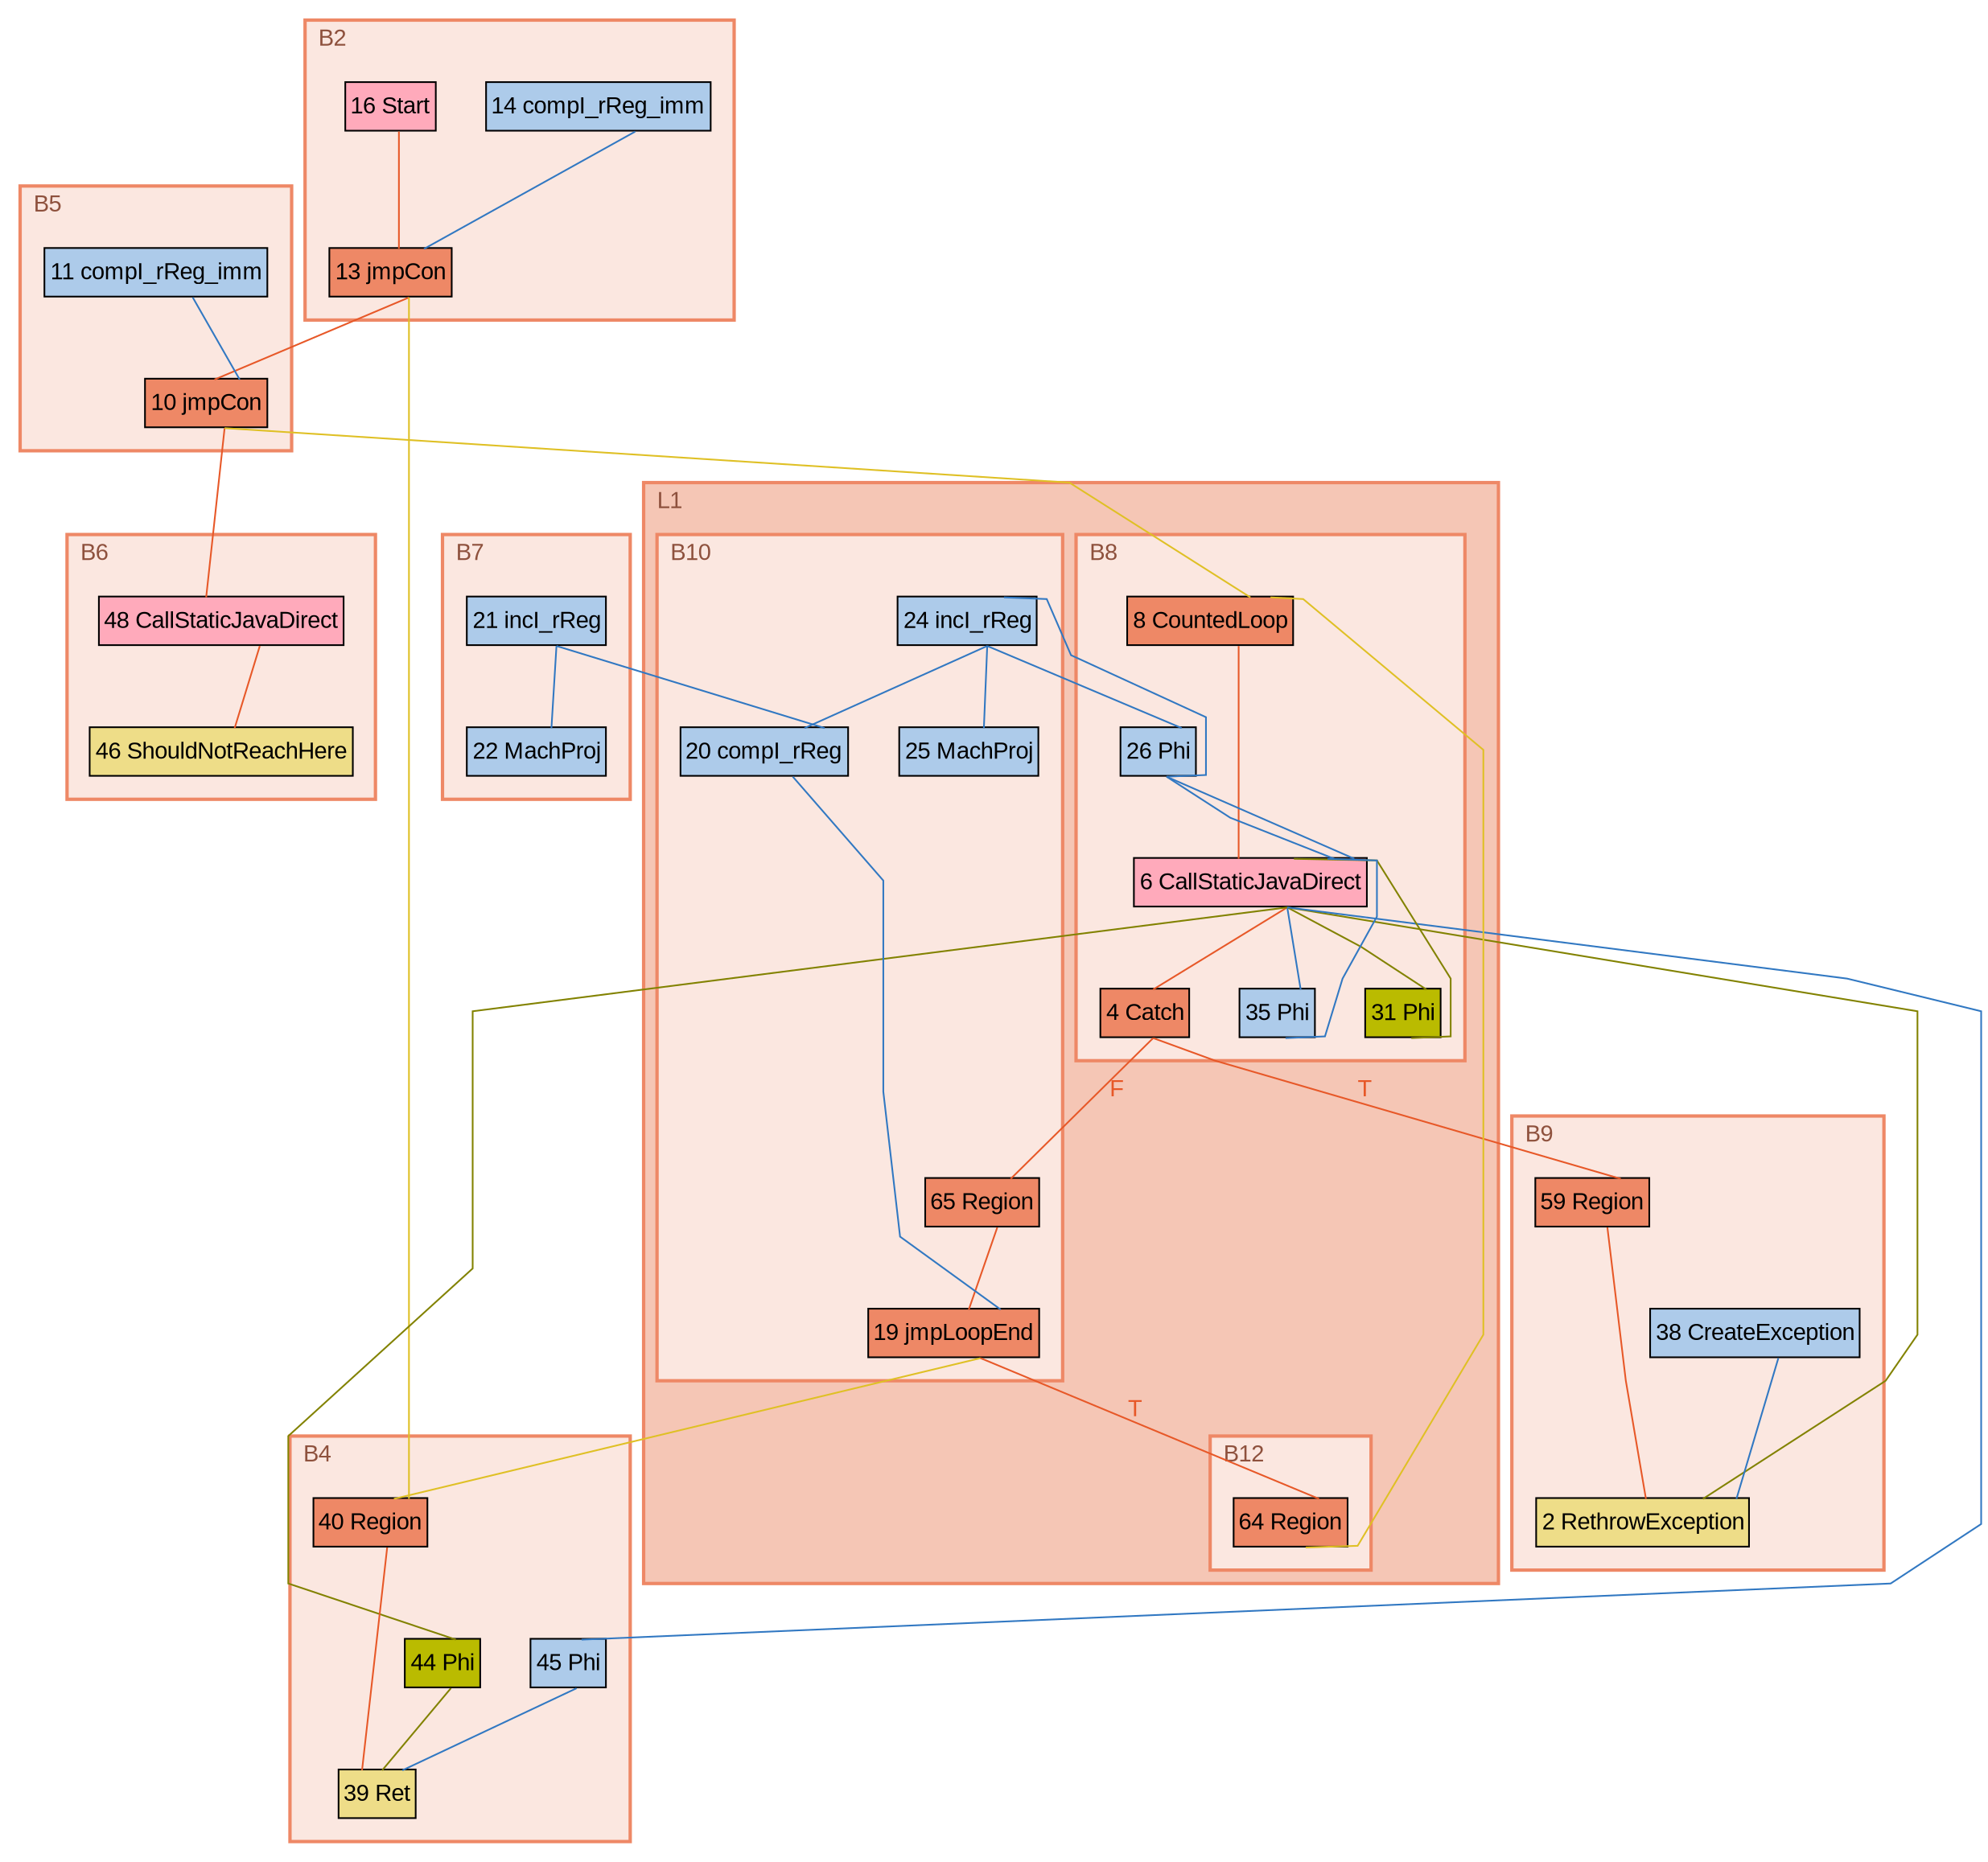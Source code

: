 digraph {
	graph [fontname=arial]
	node [fontname=arial]
	edge [fontname=arial]
	16 [label=<<TABLE COLOR="#000000" BGCOLOR="#ffaabb" BORDER="1" CELLBORDER="0" CELLSPACING="0" CELLPADDING="2"><TR><TD></TD><TD PORT="pin0"></TD><TD></TD></TR><TR><TD COLSPAN="3">16 Start</TD></TR><TR><TD></TD><TD PORT="pout" COLSPAN="1"></TD><TD></TD></TR></TABLE>> fontcolor="#000000" height=0.0 margin=0.08 penwidth=2 shape=plaintext style="" width=0.0]
	13 [label=<<TABLE COLOR="#000000" BGCOLOR="#ee8866" BORDER="1" CELLBORDER="0" CELLSPACING="0" CELLPADDING="2"><TR><TD></TD><TD PORT="pin0"></TD><TD PORT="pin1"></TD><TD></TD></TR><TR><TD COLSPAN="4">13 jmpCon</TD></TR><TR><TD></TD><TD PORT="pout" COLSPAN="2"></TD><TD></TD></TR></TABLE>> fontcolor="#000000" height=0.0 margin=0.08 penwidth=2 shape=plaintext style="" width=0.0]
	10 [label=<<TABLE COLOR="#000000" BGCOLOR="#ee8866" BORDER="1" CELLBORDER="0" CELLSPACING="0" CELLPADDING="2"><TR><TD></TD><TD PORT="pin0"></TD><TD PORT="pin1"></TD><TD></TD></TR><TR><TD COLSPAN="4">10 jmpCon</TD></TR><TR><TD></TD><TD PORT="pout" COLSPAN="2"></TD><TD></TD></TR></TABLE>> fontcolor="#000000" height=0.0 margin=0.08 penwidth=2 shape=plaintext style="" width=0.0]
	48 [label=<<TABLE COLOR="#000000" BGCOLOR="#ffaabb" BORDER="1" CELLBORDER="0" CELLSPACING="0" CELLPADDING="2"><TR><TD></TD><TD PORT="pin0"></TD><TD PORT="pin1"></TD><TD PORT="pin2"></TD><TD PORT="pin3"></TD><TD PORT="pin4"></TD><TD PORT="pin5"></TD><TD PORT="pin6"></TD><TD PORT="pin7"></TD><TD PORT="pin8"></TD><TD PORT="pin9"></TD><TD PORT="pin10"></TD><TD></TD></TR><TR><TD COLSPAN="13">48 CallStaticJavaDirect</TD></TR><TR><TD></TD><TD PORT="pout" COLSPAN="11"></TD><TD></TD></TR></TABLE>> fontcolor="#000000" height=0.0 margin=0.08 penwidth=2 shape=plaintext style="" width=0.0]
	46 [label=<<TABLE COLOR="#000000" BGCOLOR="#eedd88" BORDER="1" CELLBORDER="0" CELLSPACING="0" CELLPADDING="2"><TR><TD></TD><TD PORT="pin0"></TD><TD PORT="pin1"></TD><TD PORT="pin2"></TD><TD PORT="pin3"></TD><TD PORT="pin4"></TD><TD></TD></TR><TR><TD COLSPAN="7">46 ShouldNotReachHere</TD></TR><TR><TD></TD><TD PORT="pout" COLSPAN="5"></TD><TD></TD></TR></TABLE>> fontcolor="#000000" height=0.0 margin=0.08 penwidth=2 shape=plaintext style="" width=0.0]
	8 [label=<<TABLE COLOR="#000000" BGCOLOR="#ee8866" BORDER="1" CELLBORDER="0" CELLSPACING="0" CELLPADDING="2"><TR><TD></TD><TD PORT="pin0"></TD><TD PORT="pin1"></TD><TD PORT="pin2"></TD><TD></TD></TR><TR><TD COLSPAN="5">8 CountedLoop</TD></TR><TR><TD></TD><TD PORT="pout" COLSPAN="3"></TD><TD></TD></TR></TABLE>> fontcolor="#000000" height=0.0 margin=0.08 penwidth=2 shape=plaintext style="" width=0.0]
	6 [label=<<TABLE COLOR="#000000" BGCOLOR="#ffaabb" BORDER="1" CELLBORDER="0" CELLSPACING="0" CELLPADDING="2"><TR><TD></TD><TD PORT="pin0"></TD><TD PORT="pin1"></TD><TD PORT="pin2"></TD><TD PORT="pin3"></TD><TD PORT="pin4"></TD><TD PORT="pin5"></TD><TD PORT="pin6"></TD><TD PORT="pin7"></TD><TD PORT="pin8"></TD><TD PORT="pin9"></TD><TD></TD></TR><TR><TD COLSPAN="12">6 CallStaticJavaDirect</TD></TR><TR><TD></TD><TD PORT="pout" COLSPAN="10"></TD><TD></TD></TR></TABLE>> fontcolor="#000000" height=0.0 margin=0.08 penwidth=2 shape=plaintext style="" width=0.0]
	2 [label=<<TABLE COLOR="#000000" BGCOLOR="#eedd88" BORDER="1" CELLBORDER="0" CELLSPACING="0" CELLPADDING="2"><TR><TD></TD><TD PORT="pin0"></TD><TD PORT="pin1"></TD><TD PORT="pin2"></TD><TD PORT="pin3"></TD><TD PORT="pin4"></TD><TD PORT="pin5"></TD><TD></TD></TR><TR><TD COLSPAN="8">2 RethrowException</TD></TR><TR><TD></TD><TD PORT="pout" COLSPAN="6"></TD><TD></TD></TR></TABLE>> fontcolor="#000000" height=0.0 margin=0.08 penwidth=2 shape=plaintext style="" width=0.0]
	4 [label=<<TABLE COLOR="#000000" BGCOLOR="#ee8866" BORDER="1" CELLBORDER="0" CELLSPACING="0" CELLPADDING="2"><TR><TD></TD><TD PORT="pin0"></TD><TD></TD></TR><TR><TD COLSPAN="3">4 Catch</TD></TR><TR><TD></TD><TD PORT="pout" COLSPAN="1"></TD><TD></TD></TR></TABLE>> fontcolor="#000000" height=0.0 margin=0.08 penwidth=2 shape=plaintext style="" width=0.0]
	59 [label=<<TABLE COLOR="#000000" BGCOLOR="#ee8866" BORDER="1" CELLBORDER="0" CELLSPACING="0" CELLPADDING="2"><TR><TD></TD><TD PORT="pin0"></TD><TD PORT="pin1"></TD><TD></TD></TR><TR><TD COLSPAN="4">59 Region</TD></TR><TR><TD></TD><TD PORT="pout" COLSPAN="2"></TD><TD></TD></TR></TABLE>> fontcolor="#000000" height=0.0 margin=0.08 penwidth=2 shape=plaintext style="" width=0.0]
	65 [label=<<TABLE COLOR="#000000" BGCOLOR="#ee8866" BORDER="1" CELLBORDER="0" CELLSPACING="0" CELLPADDING="2"><TR><TD></TD><TD PORT="pin0"></TD><TD PORT="pin1"></TD><TD></TD></TR><TR><TD COLSPAN="4">65 Region</TD></TR><TR><TD></TD><TD PORT="pout" COLSPAN="2"></TD><TD></TD></TR></TABLE>> fontcolor="#000000" height=0.0 margin=0.08 penwidth=2 shape=plaintext style="" width=0.0]
	19 [label=<<TABLE COLOR="#000000" BGCOLOR="#ee8866" BORDER="1" CELLBORDER="0" CELLSPACING="0" CELLPADDING="2"><TR><TD></TD><TD PORT="pin0"></TD><TD PORT="pin1"></TD><TD></TD></TR><TR><TD COLSPAN="4">19 jmpLoopEnd</TD></TR><TR><TD></TD><TD PORT="pout" COLSPAN="2"></TD><TD></TD></TR></TABLE>> fontcolor="#000000" height=0.0 margin=0.08 penwidth=2 shape=plaintext style="" width=0.0]
	40 [label=<<TABLE COLOR="#000000" BGCOLOR="#ee8866" BORDER="1" CELLBORDER="0" CELLSPACING="0" CELLPADDING="2"><TR><TD></TD><TD PORT="pin0"></TD><TD PORT="pin1"></TD><TD PORT="pin2"></TD><TD></TD></TR><TR><TD COLSPAN="5">40 Region</TD></TR><TR><TD></TD><TD PORT="pout" COLSPAN="3"></TD><TD></TD></TR></TABLE>> fontcolor="#000000" height=0.0 margin=0.08 penwidth=2 shape=plaintext style="" width=0.0]
	39 [label=<<TABLE COLOR="#000000" BGCOLOR="#eedd88" BORDER="1" CELLBORDER="0" CELLSPACING="0" CELLPADDING="2"><TR><TD></TD><TD PORT="pin0"></TD><TD PORT="pin1"></TD><TD PORT="pin2"></TD><TD PORT="pin3"></TD><TD PORT="pin4"></TD><TD PORT="pin5"></TD><TD></TD></TR><TR><TD COLSPAN="8">39 Ret</TD></TR><TR><TD></TD><TD PORT="pout" COLSPAN="6"></TD><TD></TD></TR></TABLE>> fontcolor="#000000" height=0.0 margin=0.08 penwidth=2 shape=plaintext style="" width=0.0]
	64 [label=<<TABLE COLOR="#000000" BGCOLOR="#ee8866" BORDER="1" CELLBORDER="0" CELLSPACING="0" CELLPADDING="2"><TR><TD></TD><TD PORT="pin0"></TD><TD PORT="pin1"></TD><TD></TD></TR><TR><TD COLSPAN="4">64 Region</TD></TR><TR><TD></TD><TD PORT="pout" COLSPAN="2"></TD><TD></TD></TR></TABLE>> fontcolor="#000000" height=0.0 margin=0.08 penwidth=2 shape=plaintext style="" width=0.0]
	11 [label=<<TABLE COLOR="#000000" BGCOLOR="#adcbea" BORDER="1" CELLBORDER="0" CELLSPACING="0" CELLPADDING="2"><TR><TD></TD><TD PORT="pin0"></TD><TD PORT="pin1"></TD><TD></TD></TR><TR><TD COLSPAN="4">11 compI_rReg_imm</TD></TR><TR><TD></TD><TD PORT="pout" COLSPAN="2"></TD><TD></TD></TR></TABLE>> fontcolor="#000000" height=0.0 margin=0.08 penwidth=2 shape=plaintext style="" width=0.0]
	14 [label=<<TABLE COLOR="#000000" BGCOLOR="#adcbea" BORDER="1" CELLBORDER="0" CELLSPACING="0" CELLPADDING="2"><TR><TD></TD><TD PORT="pin0"></TD><TD PORT="pin1"></TD><TD></TD></TR><TR><TD COLSPAN="4">14 compI_rReg_imm</TD></TR><TR><TD></TD><TD PORT="pout" COLSPAN="2"></TD><TD></TD></TR></TABLE>> fontcolor="#000000" height=0.0 margin=0.08 penwidth=2 shape=plaintext style="" width=0.0]
	20 [label=<<TABLE COLOR="#000000" BGCOLOR="#adcbea" BORDER="1" CELLBORDER="0" CELLSPACING="0" CELLPADDING="2"><TR><TD></TD><TD PORT="pin0"></TD><TD PORT="pin1"></TD><TD PORT="pin2"></TD><TD></TD></TR><TR><TD COLSPAN="5">20 compI_rReg</TD></TR><TR><TD></TD><TD PORT="pout" COLSPAN="3"></TD><TD></TD></TR></TABLE>> fontcolor="#000000" height=0.0 margin=0.08 penwidth=2 shape=plaintext style="" width=0.0]
	21 [label=<<TABLE COLOR="#000000" BGCOLOR="#adcbea" BORDER="1" CELLBORDER="0" CELLSPACING="0" CELLPADDING="2"><TR><TD></TD><TD PORT="pin0"></TD><TD PORT="pin1"></TD><TD></TD></TR><TR><TD COLSPAN="4">21 incI_rReg</TD></TR><TR><TD></TD><TD PORT="pout" COLSPAN="2"></TD><TD></TD></TR></TABLE>> fontcolor="#000000" height=0.0 margin=0.08 penwidth=2 shape=plaintext style="" width=0.0]
	22 [label=<<TABLE COLOR="#000000" BGCOLOR="#adcbea" BORDER="1" CELLBORDER="0" CELLSPACING="0" CELLPADDING="2"><TR><TD></TD><TD PORT="pin0"></TD><TD></TD></TR><TR><TD COLSPAN="3">22 MachProj</TD></TR><TR><TD></TD><TD PORT="pout" COLSPAN="1"></TD><TD></TD></TR></TABLE>> fontcolor="#000000" height=0.0 margin=0.08 penwidth=2 shape=plaintext style="" width=0.0]
	24 [label=<<TABLE COLOR="#000000" BGCOLOR="#adcbea" BORDER="1" CELLBORDER="0" CELLSPACING="0" CELLPADDING="2"><TR><TD></TD><TD PORT="pin0"></TD><TD PORT="pin1"></TD><TD></TD></TR><TR><TD COLSPAN="4">24 incI_rReg</TD></TR><TR><TD></TD><TD PORT="pout" COLSPAN="2"></TD><TD></TD></TR></TABLE>> fontcolor="#000000" height=0.0 margin=0.08 penwidth=2 shape=plaintext style="" width=0.0]
	25 [label=<<TABLE COLOR="#000000" BGCOLOR="#adcbea" BORDER="1" CELLBORDER="0" CELLSPACING="0" CELLPADDING="2"><TR><TD></TD><TD PORT="pin0"></TD><TD></TD></TR><TR><TD COLSPAN="3">25 MachProj</TD></TR><TR><TD></TD><TD PORT="pout" COLSPAN="1"></TD><TD></TD></TR></TABLE>> fontcolor="#000000" height=0.0 margin=0.08 penwidth=2 shape=plaintext style="" width=0.0]
	26 [label=<<TABLE COLOR="#000000" BGCOLOR="#adcbea" BORDER="1" CELLBORDER="0" CELLSPACING="0" CELLPADDING="2"><TR><TD></TD><TD PORT="pin0"></TD><TD PORT="pin1"></TD><TD PORT="pin2"></TD><TD></TD></TR><TR><TD COLSPAN="5">26 Phi</TD></TR><TR><TD></TD><TD PORT="pout" COLSPAN="3"></TD><TD></TD></TR></TABLE>> fontcolor="#000000" height=0.0 margin=0.08 penwidth=2 shape=plaintext style="" width=0.0]
	31 [label=<<TABLE COLOR="#000000" BGCOLOR="#babb00" BORDER="1" CELLBORDER="0" CELLSPACING="0" CELLPADDING="2"><TR><TD></TD><TD PORT="pin0"></TD><TD PORT="pin1"></TD><TD PORT="pin2"></TD><TD></TD></TR><TR><TD COLSPAN="5">31 Phi</TD></TR><TR><TD></TD><TD PORT="pout" COLSPAN="3"></TD><TD></TD></TR></TABLE>> fontcolor="#000000" height=0.0 margin=0.08 penwidth=2 shape=plaintext style="" width=0.0]
	35 [label=<<TABLE COLOR="#000000" BGCOLOR="#adcbea" BORDER="1" CELLBORDER="0" CELLSPACING="0" CELLPADDING="2"><TR><TD></TD><TD PORT="pin0"></TD><TD PORT="pin1"></TD><TD PORT="pin2"></TD><TD></TD></TR><TR><TD COLSPAN="5">35 Phi</TD></TR><TR><TD></TD><TD PORT="pout" COLSPAN="3"></TD><TD></TD></TR></TABLE>> fontcolor="#000000" height=0.0 margin=0.08 penwidth=2 shape=plaintext style="" width=0.0]
	38 [label=<<TABLE COLOR="#000000" BGCOLOR="#adcbea" BORDER="1" CELLBORDER="0" CELLSPACING="0" CELLPADDING="2"><TR><TD></TD><TD PORT="pin0"></TD><TD></TD></TR><TR><TD COLSPAN="3">38 CreateException</TD></TR><TR><TD></TD><TD PORT="pout" COLSPAN="1"></TD><TD></TD></TR></TABLE>> fontcolor="#000000" height=0.0 margin=0.08 penwidth=2 shape=plaintext style="" width=0.0]
	44 [label=<<TABLE COLOR="#000000" BGCOLOR="#babb00" BORDER="1" CELLBORDER="0" CELLSPACING="0" CELLPADDING="2"><TR><TD></TD><TD PORT="pin0"></TD><TD PORT="pin1"></TD><TD PORT="pin2"></TD><TD></TD></TR><TR><TD COLSPAN="5">44 Phi</TD></TR><TR><TD></TD><TD PORT="pout" COLSPAN="3"></TD><TD></TD></TR></TABLE>> fontcolor="#000000" height=0.0 margin=0.08 penwidth=2 shape=plaintext style="" width=0.0]
	45 [label=<<TABLE COLOR="#000000" BGCOLOR="#adcbea" BORDER="1" CELLBORDER="0" CELLSPACING="0" CELLPADDING="2"><TR><TD></TD><TD PORT="pin0"></TD><TD PORT="pin1"></TD><TD PORT="pin2"></TD><TD></TD></TR><TR><TD COLSPAN="5">45 Phi</TD></TR><TR><TD></TD><TD PORT="pout" COLSPAN="3"></TD><TD></TD></TR></TABLE>> fontcolor="#000000" height=0.0 margin=0.08 penwidth=2 shape=plaintext style="" width=0.0]
	10:pout -> 48:pin0 [arrowhead=none color="#e75828" dir=forward penwidth=1 style=solid weight=100000]
	10:pout -> 8:pin1 [arrowhead=none color="#dfc025" dir=forward penwidth=1 style=solid weight=100000]
	11:pout -> 10:pin1 [arrowhead=none color="#3178c2" dir=forward penwidth=1 style=solid]
	13:pout -> 10:pin0 [arrowhead=none color="#e75828" dir=forward penwidth=1 style=solid weight=100000]
	13:pout -> 40:pin2 [arrowhead=none color="#dfc025" dir=forward penwidth=1 style=solid weight=100000]
	14:pout -> 13:pin1 [arrowhead=none color="#3178c2" dir=forward penwidth=1 style=solid]
	16:pout -> 13:pin0 [arrowhead=none color="#e75828" dir=forward penwidth=1 style=solid weight=100000]
	19:pout -> 40:pin1 [arrowhead=none color="#dfc025" dir=forward penwidth=1 style=solid weight=100000]
	19:pout -> 64:pin1 [label=T arrowhead=none color="#e75828" dir=forward fontcolor="#e75828" penwidth=1 style=solid weight=100000]
	20:pout -> 19:pin1 [arrowhead=none color="#3178c2" dir=forward penwidth=1 style=solid]
	21:pout -> 20:pin2 [arrowhead=none color="#3178c2" dir=forward penwidth=1 style=solid]
	21:pout -> 22:pin0 [arrowhead=none color="#3178c2" dir=forward penwidth=1 style=solid]
	24:pout -> 20:pin1 [arrowhead=none color="#3178c2" dir=forward penwidth=1 style=solid]
	24:pout -> 25:pin0 [arrowhead=none color="#3178c2" dir=forward penwidth=1 style=solid]
	24:pout -> 26:pin2 [arrowhead=none color="#3178c2" dir=forward penwidth=1 style=solid]
	26:pout -> 24:pin1 [arrowhead=none color="#3178c2" dir=forward penwidth=1 style=solid]
	26:pout -> 6:pin6 [arrowhead=none color="#3178c2" dir=forward penwidth=1 style=solid]
	26:pout -> 6:pin9 [arrowhead=none color="#3178c2" dir=forward penwidth=1 style=solid]
	31:pout -> 6:pin2 [arrowhead=none color="#828200" dir=forward penwidth=1 style=solid]
	35:pout -> 6:pin5 [arrowhead=none color="#3178c2" dir=forward penwidth=1 style=solid]
	38:pout -> 2:pin5 [arrowhead=none color="#3178c2" dir=forward penwidth=1 style=solid]
	4:pout -> 59:pin1 [label=T arrowhead=none color="#e75828" dir=forward fontcolor="#e75828" penwidth=1 style=solid weight=100000]
	4:pout -> 65:pin1 [label=F arrowhead=none color="#e75828" dir=forward fontcolor="#e75828" penwidth=1 style=solid weight=100000]
	40:pout -> 39:pin0 [arrowhead=none color="#e75828" dir=forward penwidth=1 style=solid weight=100000]
	40:pout -> 44:pin0 [arrowhead=none color="#e75828" dir=forward penwidth=1 style=invis]
	40:pout -> 45:pin0 [arrowhead=none color="#e75828" dir=forward penwidth=1 style=invis]
	44:pout -> 39:pin2 [arrowhead=none color="#828200" dir=forward penwidth=1 style=solid]
	45:pout -> 39:pin5 [arrowhead=none color="#3178c2" dir=forward penwidth=1 style=solid]
	48:pout -> 46:pin0 [arrowhead=none color="#e75828" dir=forward penwidth=1 style=solid weight=100000]
	59:pout -> 2:pin0 [arrowhead=none color="#e75828" dir=forward penwidth=1 style=solid weight=100000]
	59:pout -> 38:pin0 [arrowhead=none color="#e75828" dir=forward penwidth=1 style=invis]
	6:pout -> 2:pin2 [arrowhead=none color="#828200" dir=forward penwidth=1 style=solid]
	6:pout -> 31:pin2 [arrowhead=none color="#828200" dir=forward penwidth=1 style=solid]
	6:pout -> 35:pin2 [arrowhead=none color="#3178c2" dir=forward penwidth=1 style=solid]
	6:pout -> 4:pin0 [arrowhead=none color="#e75828" dir=forward penwidth=1 style=solid weight=100000]
	6:pout -> 44:pin1 [arrowhead=none color="#828200" dir=forward penwidth=1 style=solid]
	6:pout -> 45:pin1 [arrowhead=none color="#3178c2" dir=forward penwidth=1 style=solid]
	64:pout -> 8:pin2 [arrowhead=none color="#dfc025" dir=forward penwidth=1 style=solid weight=100000]
	65:pout -> 19:pin0 [arrowhead=none color="#e75828" dir=forward penwidth=1 style=solid weight=100000]
	8:pout -> 26:pin0 [arrowhead=none color="#e75828" dir=forward penwidth=1 style=invis]
	8:pout -> 31:pin0 [arrowhead=none color="#e75828" dir=forward penwidth=1 style=invis]
	8:pout -> 35:pin0 [arrowhead=none color="#e75828" dir=forward penwidth=1 style=invis]
	8:pout -> 6:pin0 [arrowhead=none color="#e75828" dir=forward penwidth=1 style=solid weight=100000]
	subgraph source {
		16
		rank=source
	}
	subgraph cluster_B2 {
		label=B2
		style=filled
		fillcolor="#fbe7e0"
		color="#ee8866"
		fontcolor="#8e513d"
		penwidth=2
		labeljust=l
		16
		14
		13
	}
	subgraph cluster_B5 {
		label=B5
		style=filled
		fillcolor="#fbe7e0"
		color="#ee8866"
		fontcolor="#8e513d"
		penwidth=2
		labeljust=l
		11
		10
	}
	subgraph cluster_B3 {
		label=B3
		style=filled
		fillcolor="#fbe7e0"
		color="#ee8866"
		fontcolor="#8e513d"
		penwidth=2
		labeljust=l
	}
	subgraph cluster_B7 {
		label=B7
		style=filled
		fillcolor="#fbe7e0"
		color="#ee8866"
		fontcolor="#8e513d"
		penwidth=2
		labeljust=l
		21
		22
	}
	subgraph cluster_B6 {
		label=B6
		style=filled
		fillcolor="#fbe7e0"
		color="#ee8866"
		fontcolor="#8e513d"
		penwidth=2
		labeljust=l
		48
		46
	}
	subgraph cluster_L1 {
    label=L1
		style=filled
		fillcolor="#f5c6b5"
		color="#ee8866"
		fontcolor="#8e513d"
		penwidth=2
		labeljust=l
	subgraph cluster_B8 {
		label=B8
		style=filled
		fillcolor="#fbe7e0"
		color="#ee8866"
		fontcolor="#8e513d"
		penwidth=2
		labeljust=l
		8
		26
		31
		35
		6
		4
  }
	subgraph cluster_B10 {
		label=B10
		style=filled
		fillcolor="#fbe7e0"
		color="#ee8866"
		fontcolor="#8e513d"
		penwidth=2
		labeljust=l
		65
		24
		25
		20
		19
	}
	subgraph cluster_B12 {
		label=B12
		style=filled
		fillcolor="#fbe7e0"
		color="#ee8866"
		fontcolor="#8e513d"
		penwidth=2
		labeljust=l
		64
	}
  }
	subgraph cluster_B9 {
		label=B9
		style=filled
		fillcolor="#fbe7e0"
		color="#ee8866"
		fontcolor="#8e513d"
		penwidth=2
		labeljust=l
		59
		38
		2
	}
	subgraph cluster_B11 {
		label=B11
		style=filled
		fillcolor="#fbe7e0"
		color="#ee8866"
		fontcolor="#8e513d"
		penwidth=2
		labeljust=l
	}
	subgraph cluster_B4 {
		label=B4
		style=filled
		fillcolor="#fbe7e0"
		color="#ee8866"
		fontcolor="#8e513d"
		penwidth=2
		labeljust=l
		40
		44
		45
		39
	}
	fontsize=16
	splines=polyline
	newrank=true
}
